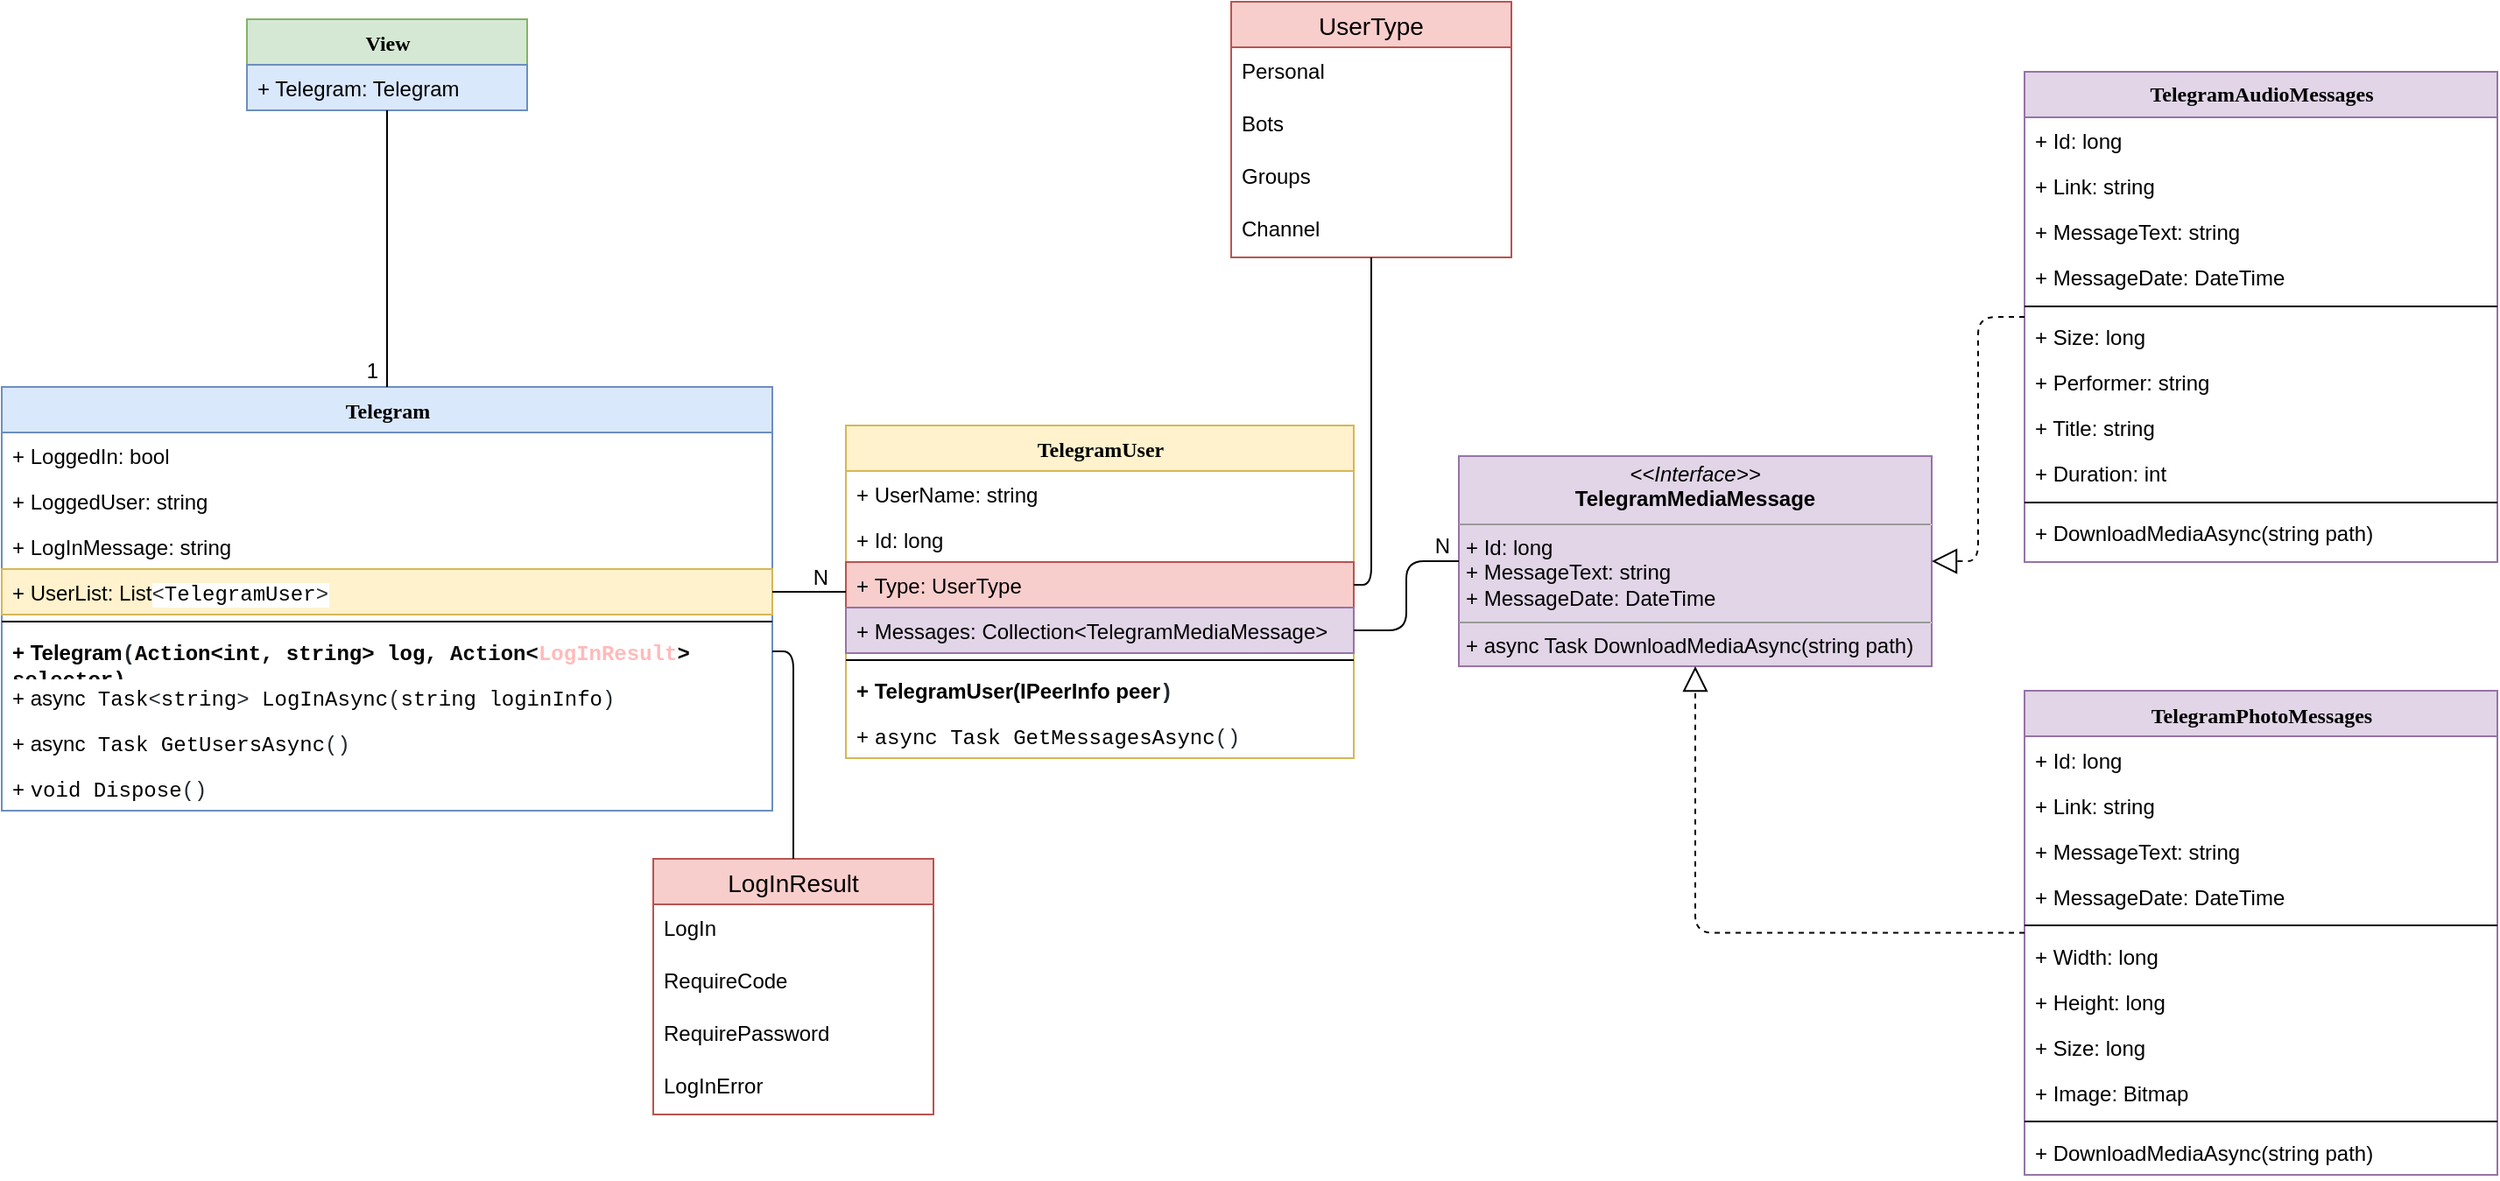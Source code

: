 <mxfile version="20.8.10" type="github" pages="2">
  <diagram name="Page-1" id="6133507b-19e7-1e82-6fc7-422aa6c4b21f">
    <mxGraphModel dx="1467" dy="839" grid="1" gridSize="10" guides="1" tooltips="1" connect="1" arrows="1" fold="1" page="1" pageScale="1" pageWidth="1600" pageHeight="1200" background="none" math="0" shadow="0">
      <root>
        <mxCell id="0" />
        <mxCell id="1" parent="0" />
        <mxCell id="_h0pwjccya2hQCKRrTTI-1" value="View" style="swimlane;html=1;fontStyle=1;align=center;verticalAlign=top;childLayout=stackLayout;horizontal=1;startSize=26;horizontalStack=0;resizeParent=1;resizeLast=0;collapsible=1;marginBottom=0;swimlaneFillColor=#ffffff;rounded=0;shadow=0;comic=0;labelBackgroundColor=none;strokeWidth=1;fillColor=#d5e8d4;fontFamily=Verdana;fontSize=12;strokeColor=#82b366;" vertex="1" parent="1">
          <mxGeometry x="188" y="40" width="160" height="52" as="geometry" />
        </mxCell>
        <mxCell id="_h0pwjccya2hQCKRrTTI-2" value="+ Telegram: Telegram" style="text;html=1;strokeColor=#6c8ebf;fillColor=#dae8fc;align=left;verticalAlign=top;spacingLeft=4;spacingRight=4;whiteSpace=wrap;overflow=hidden;rotatable=0;points=[[0,0.5],[1,0.5]];portConstraint=eastwest;" vertex="1" parent="_h0pwjccya2hQCKRrTTI-1">
          <mxGeometry y="26" width="160" height="26" as="geometry" />
        </mxCell>
        <mxCell id="_h0pwjccya2hQCKRrTTI-10" value="TelegramUser" style="swimlane;html=1;fontStyle=1;align=center;verticalAlign=top;childLayout=stackLayout;horizontal=1;startSize=26;horizontalStack=0;resizeParent=1;resizeLast=0;collapsible=1;marginBottom=0;swimlaneFillColor=#ffffff;rounded=0;shadow=0;comic=0;labelBackgroundColor=none;strokeWidth=1;fillColor=#fff2cc;fontFamily=Verdana;fontSize=12;strokeColor=#d6b656;" vertex="1" parent="1">
          <mxGeometry x="530" y="272" width="290" height="190" as="geometry" />
        </mxCell>
        <mxCell id="_h0pwjccya2hQCKRrTTI-11" value="+ UserName: string" style="text;html=1;strokeColor=none;fillColor=none;align=left;verticalAlign=top;spacingLeft=4;spacingRight=4;whiteSpace=wrap;overflow=hidden;rotatable=0;points=[[0,0.5],[1,0.5]];portConstraint=eastwest;" vertex="1" parent="_h0pwjccya2hQCKRrTTI-10">
          <mxGeometry y="26" width="290" height="26" as="geometry" />
        </mxCell>
        <mxCell id="_h0pwjccya2hQCKRrTTI-12" value="+&amp;nbsp;Id:&amp;nbsp;long&lt;span style=&quot;color: rgb(36, 41, 47); font-family: ui-monospace, SFMono-Regular, &amp;quot;SF Mono&amp;quot;, Menlo, Consolas, &amp;quot;Liberation Mono&amp;quot;, monospace; background-color: rgb(255, 255, 255);&quot;&gt;&amp;nbsp;&lt;/span&gt;" style="text;html=1;strokeColor=none;fillColor=none;align=left;verticalAlign=top;spacingLeft=4;spacingRight=4;whiteSpace=wrap;overflow=hidden;rotatable=0;points=[[0,0.5],[1,0.5]];portConstraint=eastwest;" vertex="1" parent="_h0pwjccya2hQCKRrTTI-10">
          <mxGeometry y="52" width="290" height="26" as="geometry" />
        </mxCell>
        <mxCell id="ER1iSiwVSTZKztkmHQWn-8" value="+&amp;nbsp;Type: UserType" style="text;html=1;strokeColor=#b85450;fillColor=#f8cecc;align=left;verticalAlign=top;spacingLeft=4;spacingRight=4;whiteSpace=wrap;overflow=hidden;rotatable=0;points=[[0,0.5],[1,0.5]];portConstraint=eastwest;" vertex="1" parent="_h0pwjccya2hQCKRrTTI-10">
          <mxGeometry y="78" width="290" height="26" as="geometry" />
        </mxCell>
        <mxCell id="_h0pwjccya2hQCKRrTTI-30" value="+&amp;nbsp;Messages: Collection&amp;lt;TelegramMediaMessage&amp;gt;" style="text;html=1;strokeColor=#9673a6;fillColor=#e1d5e7;align=left;verticalAlign=top;spacingLeft=4;spacingRight=4;whiteSpace=wrap;overflow=hidden;rotatable=0;points=[[0,0.5],[1,0.5]];portConstraint=eastwest;" vertex="1" parent="_h0pwjccya2hQCKRrTTI-10">
          <mxGeometry y="104" width="290" height="26" as="geometry" />
        </mxCell>
        <mxCell id="_h0pwjccya2hQCKRrTTI-13" value="" style="line;html=1;strokeWidth=1;fillColor=none;align=left;verticalAlign=middle;spacingTop=-1;spacingLeft=3;spacingRight=3;rotatable=0;labelPosition=right;points=[];portConstraint=eastwest;" vertex="1" parent="_h0pwjccya2hQCKRrTTI-10">
          <mxGeometry y="130" width="290" height="8" as="geometry" />
        </mxCell>
        <mxCell id="_h0pwjccya2hQCKRrTTI-25" value="+ TelegramUser(IPeerInfo peer&lt;span style=&quot;color: rgb(36, 41, 47); font-family: ui-monospace, SFMono-Regular, &amp;quot;SF Mono&amp;quot;, Menlo, Consolas, &amp;quot;Liberation Mono&amp;quot;, monospace; background-color: rgb(255, 255, 255);&quot;&gt;)&lt;/span&gt;" style="text;html=1;strokeColor=none;fillColor=none;align=left;verticalAlign=top;spacingLeft=4;spacingRight=4;whiteSpace=wrap;overflow=hidden;rotatable=0;points=[[0,0.5],[1,0.5]];portConstraint=eastwest;fontStyle=1" vertex="1" parent="_h0pwjccya2hQCKRrTTI-10">
          <mxGeometry y="138" width="290" height="26" as="geometry" />
        </mxCell>
        <mxCell id="ER1iSiwVSTZKztkmHQWn-19" value="+ &lt;span style=&quot;box-sizing: border-box; color: var(--color-prettylights-syntax-keyword); font-family: ui-monospace, SFMono-Regular, &amp;quot;SF Mono&amp;quot;, Menlo, Consolas, &amp;quot;Liberation Mono&amp;quot;, monospace; background-color: rgb(255, 255, 255);&quot; class=&quot;pl-k&quot;&gt;async&lt;/span&gt;&lt;span style=&quot;color: rgb(36, 41, 47); font-family: ui-monospace, SFMono-Regular, &amp;quot;SF Mono&amp;quot;, Menlo, Consolas, &amp;quot;Liberation Mono&amp;quot;, monospace; background-color: rgb(255, 255, 255);&quot;&gt; &lt;/span&gt;&lt;span style=&quot;box-sizing: border-box; color: var(--color-prettylights-syntax-entity); font-family: ui-monospace, SFMono-Regular, &amp;quot;SF Mono&amp;quot;, Menlo, Consolas, &amp;quot;Liberation Mono&amp;quot;, monospace; background-color: rgb(255, 255, 255);&quot; class=&quot;pl-en&quot;&gt;Task&lt;/span&gt;&lt;span style=&quot;color: rgb(36, 41, 47); font-family: ui-monospace, SFMono-Regular, &amp;quot;SF Mono&amp;quot;, Menlo, Consolas, &amp;quot;Liberation Mono&amp;quot;, monospace; background-color: rgb(255, 255, 255);&quot;&gt; &lt;/span&gt;&lt;span style=&quot;box-sizing: border-box; color: var(--color-prettylights-syntax-entity); font-family: ui-monospace, SFMono-Regular, &amp;quot;SF Mono&amp;quot;, Menlo, Consolas, &amp;quot;Liberation Mono&amp;quot;, monospace; background-color: rgb(255, 255, 255);&quot; class=&quot;pl-en&quot;&gt;&lt;span style=&quot;box-sizing: border-box;&quot; data-hydro-click-hmac=&quot;68656b4d4de2b9fe901b4796fbefb6a9648b5e30ba6c8b9c4a27c9c446993971&quot; data-hydro-click=&quot;{&amp;quot;event_type&amp;quot;:&amp;quot;code_navigation.click_on_symbol&amp;quot;,&amp;quot;payload&amp;quot;:{&amp;quot;action&amp;quot;:&amp;quot;click_on_symbol&amp;quot;,&amp;quot;repository_id&amp;quot;:582815882,&amp;quot;ref&amp;quot;:&amp;quot;master&amp;quot;,&amp;quot;language&amp;quot;:&amp;quot;C#&amp;quot;,&amp;quot;backend&amp;quot;:&amp;quot;ALEPH_FUZZY&amp;quot;,&amp;quot;code_nav_context&amp;quot;:&amp;quot;BLOB_VIEW&amp;quot;,&amp;quot;retry_backend&amp;quot;:&amp;quot;&amp;quot;,&amp;quot;cross_repo_results_included&amp;quot;:&amp;quot;CROSS_REPO_ENABLED&amp;quot;,&amp;quot;in_repo_result_count&amp;quot;:2,&amp;quot;cross_repo_result_count&amp;quot;:0,&amp;quot;originating_url&amp;quot;:&amp;quot;https://github.com/konoplinovich/GreedyBastard/find-definition?q=GetMessagesAsync&amp;amp;blob_path=GreedyBastardLib%2FTelegram.cs&amp;amp;ref=master&amp;amp;language=C%23&amp;amp;row=105&amp;amp;col=26&amp;amp;code_nav_context=BLOB_VIEW&amp;quot;,&amp;quot;user_id&amp;quot;:5209747}}&quot; class=&quot;pl-token&quot;&gt;GetMessagesAsync&lt;/span&gt;&lt;/span&gt;&lt;span style=&quot;color: rgb(36, 41, 47); font-family: ui-monospace, SFMono-Regular, &amp;quot;SF Mono&amp;quot;, Menlo, Consolas, &amp;quot;Liberation Mono&amp;quot;, monospace; background-color: rgb(255, 255, 255);&quot;&gt;(&lt;/span&gt;&lt;span style=&quot;color: rgb(36, 41, 47); font-family: ui-monospace, SFMono-Regular, &amp;quot;SF Mono&amp;quot;, Menlo, Consolas, &amp;quot;Liberation Mono&amp;quot;, monospace; background-color: rgb(255, 255, 255);&quot;&gt;)&lt;/span&gt;" style="text;html=1;strokeColor=none;fillColor=none;align=left;verticalAlign=top;spacingLeft=4;spacingRight=4;whiteSpace=wrap;overflow=hidden;rotatable=0;points=[[0,0.5],[1,0.5]];portConstraint=eastwest;" vertex="1" parent="_h0pwjccya2hQCKRrTTI-10">
          <mxGeometry y="164" width="290" height="26" as="geometry" />
        </mxCell>
        <mxCell id="_h0pwjccya2hQCKRrTTI-15" value="Telegram" style="swimlane;html=1;fontStyle=1;align=center;verticalAlign=top;childLayout=stackLayout;horizontal=1;startSize=26;horizontalStack=0;resizeParent=1;resizeLast=0;collapsible=1;marginBottom=0;swimlaneFillColor=#ffffff;rounded=0;shadow=0;comic=0;labelBackgroundColor=none;strokeWidth=1;fillColor=#dae8fc;fontFamily=Verdana;fontSize=12;strokeColor=#6c8ebf;" vertex="1" parent="1">
          <mxGeometry x="48" y="250" width="440" height="242" as="geometry" />
        </mxCell>
        <mxCell id="_h0pwjccya2hQCKRrTTI-16" value="+&amp;nbsp;LoggedIn: bool" style="text;html=1;strokeColor=none;fillColor=none;align=left;verticalAlign=top;spacingLeft=4;spacingRight=4;whiteSpace=wrap;overflow=hidden;rotatable=0;points=[[0,0.5],[1,0.5]];portConstraint=eastwest;" vertex="1" parent="_h0pwjccya2hQCKRrTTI-15">
          <mxGeometry y="26" width="440" height="26" as="geometry" />
        </mxCell>
        <mxCell id="_h0pwjccya2hQCKRrTTI-17" value="+ LoggedUser: string" style="text;html=1;strokeColor=none;fillColor=none;align=left;verticalAlign=top;spacingLeft=4;spacingRight=4;whiteSpace=wrap;overflow=hidden;rotatable=0;points=[[0,0.5],[1,0.5]];portConstraint=eastwest;" vertex="1" parent="_h0pwjccya2hQCKRrTTI-15">
          <mxGeometry y="52" width="440" height="26" as="geometry" />
        </mxCell>
        <mxCell id="ER1iSiwVSTZKztkmHQWn-1" value="+ LogInMessage: string" style="text;html=1;strokeColor=none;fillColor=none;align=left;verticalAlign=top;spacingLeft=4;spacingRight=4;whiteSpace=wrap;overflow=hidden;rotatable=0;points=[[0,0.5],[1,0.5]];portConstraint=eastwest;" vertex="1" parent="_h0pwjccya2hQCKRrTTI-15">
          <mxGeometry y="78" width="440" height="26" as="geometry" />
        </mxCell>
        <mxCell id="_h0pwjccya2hQCKRrTTI-20" value="+&amp;nbsp;UserList:&amp;nbsp;List&lt;span style=&quot;color: rgb(36, 41, 47); font-family: ui-monospace, SFMono-Regular, &amp;quot;SF Mono&amp;quot;, Menlo, Consolas, &amp;quot;Liberation Mono&amp;quot;, monospace; background-color: rgb(255, 255, 255);&quot;&gt;&amp;lt;&lt;/span&gt;&lt;span style=&quot;box-sizing: border-box; color: var(--color-prettylights-syntax-entity); font-family: ui-monospace, SFMono-Regular, &amp;quot;SF Mono&amp;quot;, Menlo, Consolas, &amp;quot;Liberation Mono&amp;quot;, monospace; background-color: rgb(255, 255, 255);&quot; class=&quot;pl-en&quot;&gt;TelegramUser&lt;/span&gt;&lt;span style=&quot;color: rgb(36, 41, 47); font-family: ui-monospace, SFMono-Regular, &amp;quot;SF Mono&amp;quot;, Menlo, Consolas, &amp;quot;Liberation Mono&amp;quot;, monospace; background-color: rgb(255, 255, 255);&quot;&gt;&amp;gt;&lt;/span&gt;" style="text;html=1;strokeColor=#d6b656;fillColor=#fff2cc;align=left;verticalAlign=top;spacingLeft=4;spacingRight=4;whiteSpace=wrap;overflow=hidden;rotatable=0;points=[[0,0.5],[1,0.5]];portConstraint=eastwest;" vertex="1" parent="_h0pwjccya2hQCKRrTTI-15">
          <mxGeometry y="104" width="440" height="26" as="geometry" />
        </mxCell>
        <mxCell id="_h0pwjccya2hQCKRrTTI-18" value="" style="line;html=1;strokeWidth=1;fillColor=none;align=left;verticalAlign=middle;spacingTop=-1;spacingLeft=3;spacingRight=3;rotatable=0;labelPosition=right;points=[];portConstraint=eastwest;" vertex="1" parent="_h0pwjccya2hQCKRrTTI-15">
          <mxGeometry y="130" width="440" height="8" as="geometry" />
        </mxCell>
        <mxCell id="_h0pwjccya2hQCKRrTTI-19" value="+&amp;nbsp;Telegram&lt;span style=&quot;color: rgb(36, 41, 47); font-family: ui-monospace, SFMono-Regular, &amp;quot;SF Mono&amp;quot;, Menlo, Consolas, &amp;quot;Liberation Mono&amp;quot;, monospace; background-color: rgb(255, 255, 255);&quot;&gt;(&lt;/span&gt;&lt;font face=&quot;ui-monospace, SFMono-Regular, SF Mono, Menlo, Consolas, Liberation Mono, monospace&quot;&gt;Action&amp;lt;int, string&amp;gt; log, &lt;font color=&quot;#0a0a0a&quot;&gt;Action&amp;lt;&lt;/font&gt;&lt;font color=&quot;#ffbaba&quot;&gt;LogInResult&lt;/font&gt;&lt;font color=&quot;#0a0a0a&quot;&gt;&amp;gt; selector&lt;/font&gt;&lt;/font&gt;&lt;font color=&quot;#0a0a0a&quot; face=&quot;ui-monospace, SFMono-Regular, SF Mono, Menlo, Consolas, Liberation Mono, monospace&quot;&gt;)&lt;/font&gt;" style="text;html=1;strokeColor=none;fillColor=none;align=left;verticalAlign=top;spacingLeft=4;spacingRight=4;whiteSpace=wrap;overflow=hidden;rotatable=0;points=[[0,0.5],[1,0.5]];portConstraint=eastwest;fontStyle=1" vertex="1" parent="_h0pwjccya2hQCKRrTTI-15">
          <mxGeometry y="138" width="440" height="26" as="geometry" />
        </mxCell>
        <mxCell id="_h0pwjccya2hQCKRrTTI-23" value="+&amp;nbsp;async&lt;span style=&quot;color: rgb(36, 41, 47); font-family: ui-monospace, SFMono-Regular, &amp;quot;SF Mono&amp;quot;, Menlo, Consolas, &amp;quot;Liberation Mono&amp;quot;, monospace; background-color: rgb(255, 255, 255);&quot;&gt; &lt;/span&gt;&lt;span style=&quot;box-sizing: border-box; color: var(--color-prettylights-syntax-entity); font-family: ui-monospace, SFMono-Regular, &amp;quot;SF Mono&amp;quot;, Menlo, Consolas, &amp;quot;Liberation Mono&amp;quot;, monospace; background-color: rgb(255, 255, 255);&quot; class=&quot;pl-en&quot;&gt;Task&lt;/span&gt;&lt;span style=&quot;color: rgb(36, 41, 47); font-family: ui-monospace, SFMono-Regular, &amp;quot;SF Mono&amp;quot;, Menlo, Consolas, &amp;quot;Liberation Mono&amp;quot;, monospace; background-color: rgb(255, 255, 255);&quot;&gt;&amp;lt;&lt;/span&gt;&lt;span style=&quot;box-sizing: border-box; color: var(--color-prettylights-syntax-keyword); font-family: ui-monospace, SFMono-Regular, &amp;quot;SF Mono&amp;quot;, Menlo, Consolas, &amp;quot;Liberation Mono&amp;quot;, monospace; background-color: rgb(255, 255, 255);&quot; class=&quot;pl-k&quot;&gt;string&lt;/span&gt;&lt;span style=&quot;color: rgb(36, 41, 47); font-family: ui-monospace, SFMono-Regular, &amp;quot;SF Mono&amp;quot;, Menlo, Consolas, &amp;quot;Liberation Mono&amp;quot;, monospace; background-color: rgb(255, 255, 255);&quot;&gt;&amp;gt; &lt;/span&gt;&lt;span style=&quot;box-sizing: border-box; color: var(--color-prettylights-syntax-entity); font-family: ui-monospace, SFMono-Regular, &amp;quot;SF Mono&amp;quot;, Menlo, Consolas, &amp;quot;Liberation Mono&amp;quot;, monospace; background-color: rgb(255, 255, 255);&quot; class=&quot;pl-en&quot;&gt;&lt;span style=&quot;box-sizing: border-box;&quot; data-hydro-click-hmac=&quot;232c4983b488f2513b13d6c6fd222d4cf197e6bf28157f2f6d0b6027550d7ca8&quot; data-hydro-click=&quot;{&amp;quot;event_type&amp;quot;:&amp;quot;code_navigation.click_on_symbol&amp;quot;,&amp;quot;payload&amp;quot;:{&amp;quot;action&amp;quot;:&amp;quot;click_on_symbol&amp;quot;,&amp;quot;repository_id&amp;quot;:582815882,&amp;quot;ref&amp;quot;:&amp;quot;master&amp;quot;,&amp;quot;language&amp;quot;:&amp;quot;C#&amp;quot;,&amp;quot;backend&amp;quot;:&amp;quot;ALEPH_FUZZY&amp;quot;,&amp;quot;code_nav_context&amp;quot;:&amp;quot;BLOB_VIEW&amp;quot;,&amp;quot;retry_backend&amp;quot;:&amp;quot;&amp;quot;,&amp;quot;cross_repo_results_included&amp;quot;:&amp;quot;CROSS_REPO_ENABLED&amp;quot;,&amp;quot;in_repo_result_count&amp;quot;:2,&amp;quot;cross_repo_result_count&amp;quot;:0,&amp;quot;originating_url&amp;quot;:&amp;quot;https://github.com/konoplinovich/GreedyBastard/find-definition?q=LogInAsync&amp;amp;blob_path=GreedyBastardLib%2FTelegram.cs&amp;amp;ref=master&amp;amp;language=C%23&amp;amp;row=30&amp;amp;col=34&amp;amp;code_nav_context=BLOB_VIEW&amp;quot;,&amp;quot;user_id&amp;quot;:5209747}}&quot; class=&quot;pl-token&quot;&gt;LogInAsync&lt;/span&gt;&lt;/span&gt;&lt;span style=&quot;color: rgb(36, 41, 47); font-family: ui-monospace, SFMono-Regular, &amp;quot;SF Mono&amp;quot;, Menlo, Consolas, &amp;quot;Liberation Mono&amp;quot;, monospace; background-color: rgb(255, 255, 255);&quot;&gt;(&lt;/span&gt;&lt;span style=&quot;box-sizing: border-box; color: var(--color-prettylights-syntax-keyword); font-family: ui-monospace, SFMono-Regular, &amp;quot;SF Mono&amp;quot;, Menlo, Consolas, &amp;quot;Liberation Mono&amp;quot;, monospace; background-color: rgb(255, 255, 255);&quot; class=&quot;pl-k&quot;&gt;string&lt;/span&gt;&lt;span style=&quot;color: rgb(36, 41, 47); font-family: ui-monospace, SFMono-Regular, &amp;quot;SF Mono&amp;quot;, Menlo, Consolas, &amp;quot;Liberation Mono&amp;quot;, monospace; background-color: rgb(255, 255, 255);&quot;&gt; &lt;/span&gt;&lt;span style=&quot;box-sizing: border-box; color: var(--color-prettylights-syntax-entity); font-family: ui-monospace, SFMono-Regular, &amp;quot;SF Mono&amp;quot;, Menlo, Consolas, &amp;quot;Liberation Mono&amp;quot;, monospace; background-color: rgb(255, 255, 255);&quot; class=&quot;pl-en&quot;&gt;loginInfo&lt;/span&gt;&lt;span style=&quot;color: rgb(36, 41, 47); font-family: ui-monospace, SFMono-Regular, &amp;quot;SF Mono&amp;quot;, Menlo, Consolas, &amp;quot;Liberation Mono&amp;quot;, monospace; background-color: rgb(255, 255, 255);&quot;&gt;)&lt;/span&gt;" style="text;html=1;strokeColor=none;fillColor=none;align=left;verticalAlign=top;spacingLeft=4;spacingRight=4;whiteSpace=wrap;overflow=hidden;rotatable=0;points=[[0,0.5],[1,0.5]];portConstraint=eastwest;" vertex="1" parent="_h0pwjccya2hQCKRrTTI-15">
          <mxGeometry y="164" width="440" height="26" as="geometry" />
        </mxCell>
        <mxCell id="_h0pwjccya2hQCKRrTTI-24" value="+&amp;nbsp;async&lt;span style=&quot;color: rgb(36, 41, 47); font-family: ui-monospace, SFMono-Regular, &amp;quot;SF Mono&amp;quot;, Menlo, Consolas, &amp;quot;Liberation Mono&amp;quot;, monospace; background-color: rgb(255, 255, 255);&quot;&gt; &lt;/span&gt;&lt;span style=&quot;box-sizing: border-box; color: var(--color-prettylights-syntax-entity); font-family: ui-monospace, SFMono-Regular, &amp;quot;SF Mono&amp;quot;, Menlo, Consolas, &amp;quot;Liberation Mono&amp;quot;, monospace; background-color: rgb(255, 255, 255);&quot; class=&quot;pl-en&quot;&gt;Task&lt;/span&gt;&lt;span style=&quot;color: rgb(36, 41, 47); font-family: ui-monospace, SFMono-Regular, &amp;quot;SF Mono&amp;quot;, Menlo, Consolas, &amp;quot;Liberation Mono&amp;quot;, monospace; background-color: rgb(255, 255, 255);&quot;&gt; &lt;/span&gt;&lt;span style=&quot;box-sizing: border-box; color: var(--color-prettylights-syntax-entity); font-family: ui-monospace, SFMono-Regular, &amp;quot;SF Mono&amp;quot;, Menlo, Consolas, &amp;quot;Liberation Mono&amp;quot;, monospace; background-color: rgb(255, 255, 255);&quot; class=&quot;pl-en&quot;&gt;&lt;span style=&quot;box-sizing: border-box;&quot; data-hydro-click-hmac=&quot;08319f4203139b3b3e0f138a10b83fe1ea09a47292e74944cd8c1889299a6647&quot; data-hydro-click=&quot;{&amp;quot;event_type&amp;quot;:&amp;quot;code_navigation.click_on_symbol&amp;quot;,&amp;quot;payload&amp;quot;:{&amp;quot;action&amp;quot;:&amp;quot;click_on_symbol&amp;quot;,&amp;quot;repository_id&amp;quot;:582815882,&amp;quot;ref&amp;quot;:&amp;quot;master&amp;quot;,&amp;quot;language&amp;quot;:&amp;quot;C#&amp;quot;,&amp;quot;backend&amp;quot;:&amp;quot;ALEPH_FUZZY&amp;quot;,&amp;quot;code_nav_context&amp;quot;:&amp;quot;BLOB_VIEW&amp;quot;,&amp;quot;retry_backend&amp;quot;:&amp;quot;&amp;quot;,&amp;quot;cross_repo_results_included&amp;quot;:&amp;quot;CROSS_REPO_ENABLED&amp;quot;,&amp;quot;in_repo_result_count&amp;quot;:1,&amp;quot;cross_repo_result_count&amp;quot;:0,&amp;quot;originating_url&amp;quot;:&amp;quot;https://github.com/konoplinovich/GreedyBastard/find-definition?q=GetUsers&amp;amp;blob_path=GreedyBastardLib%2FTelegram.cs&amp;amp;ref=master&amp;amp;language=C%23&amp;amp;row=45&amp;amp;col=26&amp;amp;code_nav_context=BLOB_VIEW&amp;quot;,&amp;quot;user_id&amp;quot;:5209747}}&quot; class=&quot;pl-token&quot;&gt;GetUsersAsync&lt;/span&gt;&lt;/span&gt;&lt;span style=&quot;color: rgb(36, 41, 47); font-family: ui-monospace, SFMono-Regular, &amp;quot;SF Mono&amp;quot;, Menlo, Consolas, &amp;quot;Liberation Mono&amp;quot;, monospace; background-color: rgb(255, 255, 255);&quot;&gt;()&lt;/span&gt;" style="text;html=1;strokeColor=none;fillColor=none;align=left;verticalAlign=top;spacingLeft=4;spacingRight=4;whiteSpace=wrap;overflow=hidden;rotatable=0;points=[[0,0.5],[1,0.5]];portConstraint=eastwest;" vertex="1" parent="_h0pwjccya2hQCKRrTTI-15">
          <mxGeometry y="190" width="440" height="26" as="geometry" />
        </mxCell>
        <mxCell id="_h0pwjccya2hQCKRrTTI-26" value="+ &lt;span style=&quot;box-sizing: border-box; color: var(--color-prettylights-syntax-keyword); font-family: ui-monospace, SFMono-Regular, &amp;quot;SF Mono&amp;quot;, Menlo, Consolas, &amp;quot;Liberation Mono&amp;quot;, monospace; background-color: rgb(255, 255, 255);&quot; class=&quot;pl-k&quot;&gt;void&lt;/span&gt;&lt;span style=&quot;color: rgb(36, 41, 47); font-family: ui-monospace, SFMono-Regular, &amp;quot;SF Mono&amp;quot;, Menlo, Consolas, &amp;quot;Liberation Mono&amp;quot;, monospace; background-color: rgb(255, 255, 255);&quot;&gt; &lt;/span&gt;&lt;span style=&quot;box-sizing: border-box; color: var(--color-prettylights-syntax-entity); font-family: ui-monospace, SFMono-Regular, &amp;quot;SF Mono&amp;quot;, Menlo, Consolas, &amp;quot;Liberation Mono&amp;quot;, monospace; background-color: rgb(255, 255, 255);&quot; class=&quot;pl-en&quot;&gt;&lt;span style=&quot;box-sizing: border-box;&quot; data-hydro-click-hmac=&quot;e45ab4c102d1df34faec890308d77c5a4cbfbf446c0e5e221591ab4ce774509a&quot; data-hydro-click=&quot;{&amp;quot;event_type&amp;quot;:&amp;quot;code_navigation.click_on_symbol&amp;quot;,&amp;quot;payload&amp;quot;:{&amp;quot;action&amp;quot;:&amp;quot;click_on_symbol&amp;quot;,&amp;quot;repository_id&amp;quot;:582815882,&amp;quot;ref&amp;quot;:&amp;quot;master&amp;quot;,&amp;quot;language&amp;quot;:&amp;quot;C#&amp;quot;,&amp;quot;backend&amp;quot;:&amp;quot;ALEPH_FUZZY&amp;quot;,&amp;quot;code_nav_context&amp;quot;:&amp;quot;BLOB_VIEW&amp;quot;,&amp;quot;retry_backend&amp;quot;:&amp;quot;&amp;quot;,&amp;quot;cross_repo_results_included&amp;quot;:&amp;quot;CROSS_REPO_ENABLED&amp;quot;,&amp;quot;in_repo_result_count&amp;quot;:2,&amp;quot;cross_repo_result_count&amp;quot;:0,&amp;quot;originating_url&amp;quot;:&amp;quot;https://github.com/konoplinovich/GreedyBastard/find-definition?q=Dispose&amp;amp;blob_path=GreedyBastardLib%2FTelegram.cs&amp;amp;ref=master&amp;amp;language=C%23&amp;amp;row=131&amp;amp;col=20&amp;amp;code_nav_context=BLOB_VIEW&amp;quot;,&amp;quot;user_id&amp;quot;:5209747}}&quot; class=&quot;pl-token&quot;&gt;Dispose&lt;/span&gt;&lt;/span&gt;&lt;span style=&quot;color: rgb(36, 41, 47); font-family: ui-monospace, SFMono-Regular, &amp;quot;SF Mono&amp;quot;, Menlo, Consolas, &amp;quot;Liberation Mono&amp;quot;, monospace; background-color: rgb(255, 255, 255);&quot;&gt;()&lt;/span&gt;" style="text;html=1;strokeColor=none;fillColor=none;align=left;verticalAlign=top;spacingLeft=4;spacingRight=4;whiteSpace=wrap;overflow=hidden;rotatable=0;points=[[0,0.5],[1,0.5]];portConstraint=eastwest;" vertex="1" parent="_h0pwjccya2hQCKRrTTI-15">
          <mxGeometry y="216" width="440" height="26" as="geometry" />
        </mxCell>
        <mxCell id="_h0pwjccya2hQCKRrTTI-21" value="" style="endArrow=none;html=1;rounded=1;edgeStyle=orthogonalEdgeStyle;" edge="1" parent="1" source="_h0pwjccya2hQCKRrTTI-1" target="_h0pwjccya2hQCKRrTTI-15">
          <mxGeometry relative="1" as="geometry">
            <mxPoint x="248" y="800" as="sourcePoint" />
            <mxPoint x="408" y="800" as="targetPoint" />
          </mxGeometry>
        </mxCell>
        <mxCell id="_h0pwjccya2hQCKRrTTI-22" value="1" style="resizable=0;html=1;align=right;verticalAlign=bottom;" connectable="0" vertex="1" parent="_h0pwjccya2hQCKRrTTI-21">
          <mxGeometry x="1" relative="1" as="geometry">
            <mxPoint x="-5" y="-1" as="offset" />
          </mxGeometry>
        </mxCell>
        <mxCell id="_h0pwjccya2hQCKRrTTI-27" value="" style="endArrow=none;html=1;rounded=1;exitX=1;exitY=0.5;exitDx=0;exitDy=0;edgeStyle=orthogonalEdgeStyle;" edge="1" parent="1" source="_h0pwjccya2hQCKRrTTI-20" target="_h0pwjccya2hQCKRrTTI-10">
          <mxGeometry relative="1" as="geometry">
            <mxPoint x="710" y="920" as="sourcePoint" />
            <mxPoint x="620" y="940" as="targetPoint" />
          </mxGeometry>
        </mxCell>
        <mxCell id="_h0pwjccya2hQCKRrTTI-28" value="N" style="resizable=0;html=1;align=right;verticalAlign=bottom;fillColor=default;" connectable="0" vertex="1" parent="_h0pwjccya2hQCKRrTTI-27">
          <mxGeometry x="1" relative="1" as="geometry">
            <mxPoint x="-10" as="offset" />
          </mxGeometry>
        </mxCell>
        <mxCell id="_h0pwjccya2hQCKRrTTI-33" value="TelegramPhotoMessages" style="swimlane;html=1;fontStyle=1;align=center;verticalAlign=top;childLayout=stackLayout;horizontal=1;startSize=26;horizontalStack=0;resizeParent=1;resizeLast=0;collapsible=1;marginBottom=0;swimlaneFillColor=#ffffff;rounded=0;shadow=0;comic=0;labelBackgroundColor=none;strokeWidth=1;fillColor=#e1d5e7;fontFamily=Verdana;fontSize=12;strokeColor=#9673a6;" vertex="1" parent="1">
          <mxGeometry x="1203" y="423.5" width="270" height="276.5" as="geometry" />
        </mxCell>
        <mxCell id="_h0pwjccya2hQCKRrTTI-35" value="+&amp;nbsp;Id:&amp;nbsp;long&lt;span style=&quot;color: rgb(36, 41, 47); font-family: ui-monospace, SFMono-Regular, &amp;quot;SF Mono&amp;quot;, Menlo, Consolas, &amp;quot;Liberation Mono&amp;quot;, monospace; background-color: rgb(255, 255, 255);&quot;&gt;&amp;nbsp;&lt;/span&gt;" style="text;html=1;strokeColor=none;fillColor=none;align=left;verticalAlign=top;spacingLeft=4;spacingRight=4;whiteSpace=wrap;overflow=hidden;rotatable=0;points=[[0,0.5],[1,0.5]];portConstraint=eastwest;" vertex="1" parent="_h0pwjccya2hQCKRrTTI-33">
          <mxGeometry y="26" width="270" height="26" as="geometry" />
        </mxCell>
        <mxCell id="_h0pwjccya2hQCKRrTTI-38" value="+&amp;nbsp;Link: string" style="text;html=1;strokeColor=none;fillColor=none;align=left;verticalAlign=top;spacingLeft=4;spacingRight=4;whiteSpace=wrap;overflow=hidden;rotatable=0;points=[[0,0.5],[1,0.5]];portConstraint=eastwest;" vertex="1" parent="_h0pwjccya2hQCKRrTTI-33">
          <mxGeometry y="52" width="270" height="26" as="geometry" />
        </mxCell>
        <mxCell id="_h0pwjccya2hQCKRrTTI-47" value="+&amp;nbsp;MessageText: string" style="text;html=1;strokeColor=none;fillColor=none;align=left;verticalAlign=top;spacingLeft=4;spacingRight=4;whiteSpace=wrap;overflow=hidden;rotatable=0;points=[[0,0.5],[1,0.5]];portConstraint=eastwest;" vertex="1" parent="_h0pwjccya2hQCKRrTTI-33">
          <mxGeometry y="78" width="270" height="26" as="geometry" />
        </mxCell>
        <mxCell id="_h0pwjccya2hQCKRrTTI-52" value="+ MessageDate: DateTime" style="text;html=1;strokeColor=none;fillColor=none;align=left;verticalAlign=top;spacingLeft=4;spacingRight=4;whiteSpace=wrap;overflow=hidden;rotatable=0;points=[[0,0.5],[1,0.5]];portConstraint=eastwest;" vertex="1" parent="_h0pwjccya2hQCKRrTTI-33">
          <mxGeometry y="104" width="270" height="26" as="geometry" />
        </mxCell>
        <mxCell id="_h0pwjccya2hQCKRrTTI-37" value="" style="line;html=1;strokeWidth=1;fillColor=none;align=left;verticalAlign=middle;spacingTop=-1;spacingLeft=3;spacingRight=3;rotatable=0;labelPosition=right;points=[];portConstraint=eastwest;" vertex="1" parent="_h0pwjccya2hQCKRrTTI-33">
          <mxGeometry y="130" width="270" height="8" as="geometry" />
        </mxCell>
        <mxCell id="_h0pwjccya2hQCKRrTTI-48" value="+&amp;nbsp;Width: long" style="text;html=1;strokeColor=none;fillColor=none;align=left;verticalAlign=top;spacingLeft=4;spacingRight=4;whiteSpace=wrap;overflow=hidden;rotatable=0;points=[[0,0.5],[1,0.5]];portConstraint=eastwest;" vertex="1" parent="_h0pwjccya2hQCKRrTTI-33">
          <mxGeometry y="138" width="270" height="26" as="geometry" />
        </mxCell>
        <mxCell id="_h0pwjccya2hQCKRrTTI-49" value="+&amp;nbsp;Height: long" style="text;html=1;strokeColor=none;fillColor=none;align=left;verticalAlign=top;spacingLeft=4;spacingRight=4;whiteSpace=wrap;overflow=hidden;rotatable=0;points=[[0,0.5],[1,0.5]];portConstraint=eastwest;" vertex="1" parent="_h0pwjccya2hQCKRrTTI-33">
          <mxGeometry y="164" width="270" height="26" as="geometry" />
        </mxCell>
        <mxCell id="_h0pwjccya2hQCKRrTTI-50" value="+&amp;nbsp;Size: long" style="text;html=1;strokeColor=none;fillColor=none;align=left;verticalAlign=top;spacingLeft=4;spacingRight=4;whiteSpace=wrap;overflow=hidden;rotatable=0;points=[[0,0.5],[1,0.5]];portConstraint=eastwest;" vertex="1" parent="_h0pwjccya2hQCKRrTTI-33">
          <mxGeometry y="190" width="270" height="26" as="geometry" />
        </mxCell>
        <mxCell id="_h0pwjccya2hQCKRrTTI-54" value="+&amp;nbsp;Image: Bitmap" style="text;html=1;strokeColor=none;fillColor=none;align=left;verticalAlign=top;spacingLeft=4;spacingRight=4;whiteSpace=wrap;overflow=hidden;rotatable=0;points=[[0,0.5],[1,0.5]];portConstraint=eastwest;" vertex="1" parent="_h0pwjccya2hQCKRrTTI-33">
          <mxGeometry y="216" width="270" height="26" as="geometry" />
        </mxCell>
        <mxCell id="ER1iSiwVSTZKztkmHQWn-17" value="" style="line;html=1;strokeWidth=1;fillColor=none;align=left;verticalAlign=middle;spacingTop=-1;spacingLeft=3;spacingRight=3;rotatable=0;labelPosition=right;points=[];portConstraint=eastwest;" vertex="1" parent="_h0pwjccya2hQCKRrTTI-33">
          <mxGeometry y="242" width="270" height="8" as="geometry" />
        </mxCell>
        <mxCell id="ER1iSiwVSTZKztkmHQWn-18" value="+&amp;nbsp;DownloadMediaAsync(string path)" style="text;html=1;strokeColor=none;fillColor=none;align=left;verticalAlign=top;spacingLeft=4;spacingRight=4;whiteSpace=wrap;overflow=hidden;rotatable=0;points=[[0,0.5],[1,0.5]];portConstraint=eastwest;" vertex="1" parent="_h0pwjccya2hQCKRrTTI-33">
          <mxGeometry y="250" width="270" height="26" as="geometry" />
        </mxCell>
        <mxCell id="_h0pwjccya2hQCKRrTTI-41" value="&lt;p style=&quot;margin:0px;margin-top:4px;text-align:center;&quot;&gt;&lt;i&gt;&amp;lt;&amp;lt;Interface&amp;gt;&amp;gt;&lt;/i&gt;&lt;br&gt;&lt;b&gt;TelegramMediaMessage&lt;/b&gt;&lt;/p&gt;&lt;hr size=&quot;1&quot;&gt;&lt;p style=&quot;margin:0px;margin-left:4px;&quot;&gt;+ Id: long&lt;/p&gt;&lt;p style=&quot;margin:0px;margin-left:4px;&quot;&gt;&lt;span style=&quot;background-color: initial;&quot;&gt;+&amp;nbsp;MessageText: string&lt;/span&gt;&lt;br&gt;&lt;/p&gt;&lt;p style=&quot;margin:0px;margin-left:4px;&quot;&gt;+ MessageDate: DateTime&lt;/p&gt;&lt;hr style=&quot;border-color: var(--border-color);&quot; size=&quot;1&quot;&gt;&lt;p style=&quot;border-color: var(--border-color); margin: 0px 0px 0px 4px;&quot;&gt;+ async Task DownloadMediaAsync(string path)&lt;br&gt;&lt;/p&gt;" style="verticalAlign=top;align=left;overflow=fill;fontSize=12;fontFamily=Helvetica;html=1;rounded=0;shadow=0;comic=0;labelBackgroundColor=none;strokeWidth=1;fillColor=#e1d5e7;strokeColor=#9673a6;fontColor=default;" vertex="1" parent="1">
          <mxGeometry x="880" y="289.47" width="270" height="120.06" as="geometry" />
        </mxCell>
        <mxCell id="_h0pwjccya2hQCKRrTTI-42" value="" style="endArrow=block;dashed=1;endFill=0;endSize=12;html=1;rounded=1;edgeStyle=orthogonalEdgeStyle;" edge="1" parent="1" source="_h0pwjccya2hQCKRrTTI-33" target="_h0pwjccya2hQCKRrTTI-41">
          <mxGeometry width="160" relative="1" as="geometry">
            <mxPoint x="970" y="1070" as="sourcePoint" />
            <mxPoint x="1380" y="980" as="targetPoint" />
          </mxGeometry>
        </mxCell>
        <mxCell id="_h0pwjccya2hQCKRrTTI-43" value="" style="endArrow=none;html=1;rounded=1;entryX=0;entryY=0.5;entryDx=0;entryDy=0;exitX=1;exitY=0.5;exitDx=0;exitDy=0;edgeStyle=orthogonalEdgeStyle;" edge="1" parent="1" source="_h0pwjccya2hQCKRrTTI-30" target="_h0pwjccya2hQCKRrTTI-41">
          <mxGeometry relative="1" as="geometry">
            <mxPoint x="1060" y="950" as="sourcePoint" />
            <mxPoint x="950" y="910" as="targetPoint" />
          </mxGeometry>
        </mxCell>
        <mxCell id="_h0pwjccya2hQCKRrTTI-44" value="N" style="resizable=0;html=1;align=right;verticalAlign=bottom;fillColor=default;" connectable="0" vertex="1" parent="_h0pwjccya2hQCKRrTTI-43">
          <mxGeometry x="1" relative="1" as="geometry">
            <mxPoint x="-5" as="offset" />
          </mxGeometry>
        </mxCell>
        <mxCell id="_h0pwjccya2hQCKRrTTI-55" value="TelegramAudioMessages" style="swimlane;html=1;fontStyle=1;align=center;verticalAlign=middle;childLayout=stackLayout;horizontal=1;startSize=26;horizontalStack=0;resizeParent=1;resizeLast=0;collapsible=1;marginBottom=0;swimlaneFillColor=#ffffff;rounded=0;shadow=0;comic=0;labelBackgroundColor=none;strokeWidth=1;fillColor=#e1d5e7;fontFamily=Verdana;fontSize=12;strokeColor=#9673a6;" vertex="1" parent="1">
          <mxGeometry x="1203" y="70" width="270" height="280" as="geometry" />
        </mxCell>
        <mxCell id="_h0pwjccya2hQCKRrTTI-56" value="+&amp;nbsp;Id:&amp;nbsp;long&lt;span style=&quot;color: rgb(36, 41, 47); font-family: ui-monospace, SFMono-Regular, &amp;quot;SF Mono&amp;quot;, Menlo, Consolas, &amp;quot;Liberation Mono&amp;quot;, monospace; background-color: rgb(255, 255, 255);&quot;&gt;&amp;nbsp;&lt;/span&gt;" style="text;html=1;strokeColor=none;fillColor=none;align=left;verticalAlign=top;spacingLeft=4;spacingRight=4;whiteSpace=wrap;overflow=hidden;rotatable=0;points=[[0,0.5],[1,0.5]];portConstraint=eastwest;" vertex="1" parent="_h0pwjccya2hQCKRrTTI-55">
          <mxGeometry y="26" width="270" height="26" as="geometry" />
        </mxCell>
        <mxCell id="_h0pwjccya2hQCKRrTTI-57" value="+&amp;nbsp;Link: string" style="text;html=1;strokeColor=none;fillColor=none;align=left;verticalAlign=top;spacingLeft=4;spacingRight=4;whiteSpace=wrap;overflow=hidden;rotatable=0;points=[[0,0.5],[1,0.5]];portConstraint=eastwest;" vertex="1" parent="_h0pwjccya2hQCKRrTTI-55">
          <mxGeometry y="52" width="270" height="26" as="geometry" />
        </mxCell>
        <mxCell id="_h0pwjccya2hQCKRrTTI-58" value="+&amp;nbsp;MessageText: string" style="text;html=1;strokeColor=none;fillColor=none;align=left;verticalAlign=top;spacingLeft=4;spacingRight=4;whiteSpace=wrap;overflow=hidden;rotatable=0;points=[[0,0.5],[1,0.5]];portConstraint=eastwest;" vertex="1" parent="_h0pwjccya2hQCKRrTTI-55">
          <mxGeometry y="78" width="270" height="26" as="geometry" />
        </mxCell>
        <mxCell id="_h0pwjccya2hQCKRrTTI-59" value="+ MessageDate: DateTime" style="text;html=1;strokeColor=none;fillColor=none;align=left;verticalAlign=top;spacingLeft=4;spacingRight=4;whiteSpace=wrap;overflow=hidden;rotatable=0;points=[[0,0.5],[1,0.5]];portConstraint=eastwest;" vertex="1" parent="_h0pwjccya2hQCKRrTTI-55">
          <mxGeometry y="104" width="270" height="26" as="geometry" />
        </mxCell>
        <mxCell id="_h0pwjccya2hQCKRrTTI-60" value="" style="line;html=1;strokeWidth=1;fillColor=none;align=left;verticalAlign=middle;spacingTop=-1;spacingLeft=3;spacingRight=3;rotatable=0;labelPosition=right;points=[];portConstraint=eastwest;" vertex="1" parent="_h0pwjccya2hQCKRrTTI-55">
          <mxGeometry y="130" width="270" height="8" as="geometry" />
        </mxCell>
        <mxCell id="_h0pwjccya2hQCKRrTTI-63" value="+&amp;nbsp;Size: long" style="text;html=1;strokeColor=none;fillColor=none;align=left;verticalAlign=top;spacingLeft=4;spacingRight=4;whiteSpace=wrap;overflow=hidden;rotatable=0;points=[[0,0.5],[1,0.5]];portConstraint=eastwest;" vertex="1" parent="_h0pwjccya2hQCKRrTTI-55">
          <mxGeometry y="138" width="270" height="26" as="geometry" />
        </mxCell>
        <mxCell id="_h0pwjccya2hQCKRrTTI-64" value="+ Performer: string" style="text;html=1;strokeColor=none;fillColor=none;align=left;verticalAlign=top;spacingLeft=4;spacingRight=4;whiteSpace=wrap;overflow=hidden;rotatable=0;points=[[0,0.5],[1,0.5]];portConstraint=eastwest;" vertex="1" parent="_h0pwjccya2hQCKRrTTI-55">
          <mxGeometry y="164" width="270" height="26" as="geometry" />
        </mxCell>
        <mxCell id="_h0pwjccya2hQCKRrTTI-65" value="+ Title: string" style="text;html=1;strokeColor=none;fillColor=none;align=left;verticalAlign=top;spacingLeft=4;spacingRight=4;whiteSpace=wrap;overflow=hidden;rotatable=0;points=[[0,0.5],[1,0.5]];portConstraint=eastwest;" vertex="1" parent="_h0pwjccya2hQCKRrTTI-55">
          <mxGeometry y="190" width="270" height="26" as="geometry" />
        </mxCell>
        <mxCell id="_h0pwjccya2hQCKRrTTI-66" value="+ Duration: int" style="text;html=1;strokeColor=none;fillColor=none;align=left;verticalAlign=top;spacingLeft=4;spacingRight=4;whiteSpace=wrap;overflow=hidden;rotatable=0;points=[[0,0.5],[1,0.5]];portConstraint=eastwest;" vertex="1" parent="_h0pwjccya2hQCKRrTTI-55">
          <mxGeometry y="216" width="270" height="26" as="geometry" />
        </mxCell>
        <mxCell id="ER1iSiwVSTZKztkmHQWn-20" value="" style="line;html=1;strokeWidth=1;fillColor=none;align=left;verticalAlign=middle;spacingTop=-1;spacingLeft=3;spacingRight=3;rotatable=0;labelPosition=right;points=[];portConstraint=eastwest;" vertex="1" parent="_h0pwjccya2hQCKRrTTI-55">
          <mxGeometry y="242" width="270" height="8" as="geometry" />
        </mxCell>
        <mxCell id="ER1iSiwVSTZKztkmHQWn-21" value="+&amp;nbsp;DownloadMediaAsync(string path)" style="text;html=1;strokeColor=none;fillColor=none;align=left;verticalAlign=top;spacingLeft=4;spacingRight=4;whiteSpace=wrap;overflow=hidden;rotatable=0;points=[[0,0.5],[1,0.5]];portConstraint=eastwest;" vertex="1" parent="_h0pwjccya2hQCKRrTTI-55">
          <mxGeometry y="250" width="270" height="26" as="geometry" />
        </mxCell>
        <mxCell id="_h0pwjccya2hQCKRrTTI-67" value="" style="endArrow=block;dashed=1;endFill=0;endSize=12;html=1;rounded=1;edgeStyle=orthogonalEdgeStyle;" edge="1" parent="1" source="_h0pwjccya2hQCKRrTTI-55" target="_h0pwjccya2hQCKRrTTI-41">
          <mxGeometry width="160" relative="1" as="geometry">
            <mxPoint x="1300" y="599.0" as="sourcePoint" />
            <mxPoint x="1240" y="599.0" as="targetPoint" />
          </mxGeometry>
        </mxCell>
        <mxCell id="ER1iSiwVSTZKztkmHQWn-2" value="UserType" style="swimlane;fontStyle=0;childLayout=stackLayout;horizontal=1;startSize=26;horizontalStack=0;resizeParent=1;resizeParentMax=0;resizeLast=0;collapsible=1;marginBottom=0;align=center;fontSize=14;fillColor=#f8cecc;strokeColor=#b85450;" vertex="1" parent="1">
          <mxGeometry x="750" y="30" width="160" height="146" as="geometry" />
        </mxCell>
        <mxCell id="ER1iSiwVSTZKztkmHQWn-3" value="Personal" style="text;strokeColor=none;fillColor=none;spacingLeft=4;spacingRight=4;overflow=hidden;rotatable=0;points=[[0,0.5],[1,0.5]];portConstraint=eastwest;fontSize=12;" vertex="1" parent="ER1iSiwVSTZKztkmHQWn-2">
          <mxGeometry y="26" width="160" height="30" as="geometry" />
        </mxCell>
        <mxCell id="ER1iSiwVSTZKztkmHQWn-4" value="Bots" style="text;strokeColor=none;fillColor=none;spacingLeft=4;spacingRight=4;overflow=hidden;rotatable=0;points=[[0,0.5],[1,0.5]];portConstraint=eastwest;fontSize=12;" vertex="1" parent="ER1iSiwVSTZKztkmHQWn-2">
          <mxGeometry y="56" width="160" height="30" as="geometry" />
        </mxCell>
        <mxCell id="ER1iSiwVSTZKztkmHQWn-5" value="Groups" style="text;strokeColor=none;fillColor=none;spacingLeft=4;spacingRight=4;overflow=hidden;rotatable=0;points=[[0,0.5],[1,0.5]];portConstraint=eastwest;fontSize=12;" vertex="1" parent="ER1iSiwVSTZKztkmHQWn-2">
          <mxGeometry y="86" width="160" height="30" as="geometry" />
        </mxCell>
        <mxCell id="ER1iSiwVSTZKztkmHQWn-7" value="Channel" style="text;strokeColor=none;fillColor=none;spacingLeft=4;spacingRight=4;overflow=hidden;rotatable=0;points=[[0,0.5],[1,0.5]];portConstraint=eastwest;fontSize=12;" vertex="1" parent="ER1iSiwVSTZKztkmHQWn-2">
          <mxGeometry y="116" width="160" height="30" as="geometry" />
        </mxCell>
        <mxCell id="ER1iSiwVSTZKztkmHQWn-10" value="" style="endArrow=none;html=1;rounded=1;exitX=1;exitY=0.5;exitDx=0;exitDy=0;edgeStyle=orthogonalEdgeStyle;" edge="1" parent="1" source="ER1iSiwVSTZKztkmHQWn-8" target="ER1iSiwVSTZKztkmHQWn-2">
          <mxGeometry relative="1" as="geometry">
            <mxPoint x="670" y="330" as="sourcePoint" />
            <mxPoint x="830" y="330" as="targetPoint" />
          </mxGeometry>
        </mxCell>
        <mxCell id="ER1iSiwVSTZKztkmHQWn-11" value="LogInResult" style="swimlane;fontStyle=0;childLayout=stackLayout;horizontal=1;startSize=26;horizontalStack=0;resizeParent=1;resizeParentMax=0;resizeLast=0;collapsible=1;marginBottom=0;align=center;fontSize=14;fillColor=#f8cecc;strokeColor=#b85450;" vertex="1" parent="1">
          <mxGeometry x="420" y="519.5" width="160" height="146" as="geometry" />
        </mxCell>
        <mxCell id="ER1iSiwVSTZKztkmHQWn-12" value="LogIn" style="text;strokeColor=none;fillColor=none;spacingLeft=4;spacingRight=4;overflow=hidden;rotatable=0;points=[[0,0.5],[1,0.5]];portConstraint=eastwest;fontSize=12;" vertex="1" parent="ER1iSiwVSTZKztkmHQWn-11">
          <mxGeometry y="26" width="160" height="30" as="geometry" />
        </mxCell>
        <mxCell id="ER1iSiwVSTZKztkmHQWn-13" value="RequireCode" style="text;strokeColor=none;fillColor=none;spacingLeft=4;spacingRight=4;overflow=hidden;rotatable=0;points=[[0,0.5],[1,0.5]];portConstraint=eastwest;fontSize=12;" vertex="1" parent="ER1iSiwVSTZKztkmHQWn-11">
          <mxGeometry y="56" width="160" height="30" as="geometry" />
        </mxCell>
        <mxCell id="ER1iSiwVSTZKztkmHQWn-14" value="RequirePassword" style="text;strokeColor=none;fillColor=none;spacingLeft=4;spacingRight=4;overflow=hidden;rotatable=0;points=[[0,0.5],[1,0.5]];portConstraint=eastwest;fontSize=12;" vertex="1" parent="ER1iSiwVSTZKztkmHQWn-11">
          <mxGeometry y="86" width="160" height="30" as="geometry" />
        </mxCell>
        <mxCell id="ER1iSiwVSTZKztkmHQWn-15" value="LogInError" style="text;strokeColor=none;fillColor=none;spacingLeft=4;spacingRight=4;overflow=hidden;rotatable=0;points=[[0,0.5],[1,0.5]];portConstraint=eastwest;fontSize=12;" vertex="1" parent="ER1iSiwVSTZKztkmHQWn-11">
          <mxGeometry y="116" width="160" height="30" as="geometry" />
        </mxCell>
        <mxCell id="ER1iSiwVSTZKztkmHQWn-16" value="" style="endArrow=none;html=1;rounded=1;fontColor=#FFBABA;exitX=1;exitY=0.5;exitDx=0;exitDy=0;edgeStyle=orthogonalEdgeStyle;" edge="1" parent="1" source="_h0pwjccya2hQCKRrTTI-19" target="ER1iSiwVSTZKztkmHQWn-11">
          <mxGeometry relative="1" as="geometry">
            <mxPoint x="670" y="330" as="sourcePoint" />
            <mxPoint x="830" y="330" as="targetPoint" />
          </mxGeometry>
        </mxCell>
      </root>
    </mxGraphModel>
  </diagram>
  <diagram id="RsNXoNnV_dD_l8mzSAjK" name="Page-2">
    <mxGraphModel dx="593" dy="339" grid="1" gridSize="10" guides="1" tooltips="1" connect="1" arrows="1" fold="1" page="1" pageScale="1" pageWidth="1600" pageHeight="1200" math="0" shadow="0">
      <root>
        <mxCell id="0" />
        <mxCell id="1" parent="0" />
        <mxCell id="3P8jFB5P_BiS4LRaA1ts-1" style="edgeStyle=orthogonalEdgeStyle;rounded=0;html=1;dashed=1;labelBackgroundColor=none;startArrow=none;startFill=0;startSize=8;endArrow=open;endFill=0;endSize=16;fontFamily=Verdana;fontSize=12;" edge="1" parent="1" source="3P8jFB5P_BiS4LRaA1ts-2" target="3P8jFB5P_BiS4LRaA1ts-53">
          <mxGeometry relative="1" as="geometry">
            <Array as="points">
              <mxPoint x="115" y="336" />
            </Array>
          </mxGeometry>
        </mxCell>
        <mxCell id="3P8jFB5P_BiS4LRaA1ts-2" value="Classname" style="swimlane;html=1;fontStyle=1;align=center;verticalAlign=top;childLayout=stackLayout;horizontal=1;startSize=26;horizontalStack=0;resizeParent=1;resizeLast=0;collapsible=1;marginBottom=0;swimlaneFillColor=default;rounded=0;shadow=0;comic=0;labelBackgroundColor=none;strokeWidth=1;fillColor=none;fontFamily=Verdana;fontSize=12;strokeColor=default;glass=0;swimlaneLine=1;expand=1;" vertex="1" parent="1">
          <mxGeometry x="35" y="436" width="160" height="168" as="geometry">
            <mxRectangle x="35" y="436" width="110" height="30" as="alternateBounds" />
          </mxGeometry>
        </mxCell>
        <mxCell id="3P8jFB5P_BiS4LRaA1ts-3" value="+ field: type" style="text;html=1;strokeColor=none;fillColor=none;align=left;verticalAlign=top;spacingLeft=4;spacingRight=4;whiteSpace=wrap;overflow=hidden;rotatable=0;points=[[0,0.5],[1,0.5]];portConstraint=eastwest;" vertex="1" parent="3P8jFB5P_BiS4LRaA1ts-2">
          <mxGeometry y="26" width="160" height="26" as="geometry" />
        </mxCell>
        <mxCell id="3P8jFB5P_BiS4LRaA1ts-4" value="+ field: type" style="text;html=1;strokeColor=none;fillColor=none;align=left;verticalAlign=top;spacingLeft=4;spacingRight=4;whiteSpace=wrap;overflow=hidden;rotatable=0;points=[[0,0.5],[1,0.5]];portConstraint=eastwest;" vertex="1" parent="3P8jFB5P_BiS4LRaA1ts-2">
          <mxGeometry y="52" width="160" height="26" as="geometry" />
        </mxCell>
        <mxCell id="3P8jFB5P_BiS4LRaA1ts-5" value="+ field: type" style="text;html=1;strokeColor=none;fillColor=none;align=left;verticalAlign=top;spacingLeft=4;spacingRight=4;whiteSpace=wrap;overflow=hidden;rotatable=0;points=[[0,0.5],[1,0.5]];portConstraint=eastwest;" vertex="1" parent="3P8jFB5P_BiS4LRaA1ts-2">
          <mxGeometry y="78" width="160" height="26" as="geometry" />
        </mxCell>
        <mxCell id="3P8jFB5P_BiS4LRaA1ts-6" value="" style="line;html=1;strokeWidth=1;fillColor=none;align=left;verticalAlign=middle;spacingTop=-1;spacingLeft=3;spacingRight=3;rotatable=0;labelPosition=right;points=[];portConstraint=eastwest;" vertex="1" parent="3P8jFB5P_BiS4LRaA1ts-2">
          <mxGeometry y="104" width="160" height="8" as="geometry" />
        </mxCell>
        <mxCell id="3P8jFB5P_BiS4LRaA1ts-7" value="+ method(type): type" style="text;html=1;strokeColor=none;fillColor=none;align=left;verticalAlign=top;spacingLeft=4;spacingRight=4;whiteSpace=wrap;overflow=hidden;rotatable=0;points=[[0,0.5],[1,0.5]];portConstraint=eastwest;" vertex="1" parent="3P8jFB5P_BiS4LRaA1ts-2">
          <mxGeometry y="112" width="160" height="26" as="geometry" />
        </mxCell>
        <mxCell id="3P8jFB5P_BiS4LRaA1ts-8" value="Classname" style="swimlane;html=1;fontStyle=1;align=center;verticalAlign=top;childLayout=stackLayout;horizontal=1;startSize=26;horizontalStack=0;resizeParent=1;resizeLast=0;collapsible=1;marginBottom=0;swimlaneFillColor=#ffffff;rounded=0;shadow=0;comic=0;labelBackgroundColor=none;strokeWidth=1;fillColor=none;fontFamily=Verdana;fontSize=12;" vertex="1" parent="1">
          <mxGeometry x="35" y="132" width="160" height="118" as="geometry" />
        </mxCell>
        <mxCell id="3P8jFB5P_BiS4LRaA1ts-9" value="+ field: type" style="text;html=1;strokeColor=none;fillColor=none;align=left;verticalAlign=top;spacingLeft=4;spacingRight=4;whiteSpace=wrap;overflow=hidden;rotatable=0;points=[[0,0.5],[1,0.5]];portConstraint=eastwest;" vertex="1" parent="3P8jFB5P_BiS4LRaA1ts-8">
          <mxGeometry y="26" width="160" height="26" as="geometry" />
        </mxCell>
        <mxCell id="3P8jFB5P_BiS4LRaA1ts-10" value="+ field: type" style="text;html=1;strokeColor=none;fillColor=none;align=left;verticalAlign=top;spacingLeft=4;spacingRight=4;whiteSpace=wrap;overflow=hidden;rotatable=0;points=[[0,0.5],[1,0.5]];portConstraint=eastwest;" vertex="1" parent="3P8jFB5P_BiS4LRaA1ts-8">
          <mxGeometry y="52" width="160" height="26" as="geometry" />
        </mxCell>
        <mxCell id="3P8jFB5P_BiS4LRaA1ts-11" value="" style="line;html=1;strokeWidth=1;fillColor=none;align=left;verticalAlign=middle;spacingTop=-1;spacingLeft=3;spacingRight=3;rotatable=0;labelPosition=right;points=[];portConstraint=eastwest;" vertex="1" parent="3P8jFB5P_BiS4LRaA1ts-8">
          <mxGeometry y="78" width="160" height="8" as="geometry" />
        </mxCell>
        <mxCell id="3P8jFB5P_BiS4LRaA1ts-12" value="+ method(type): type" style="text;html=1;strokeColor=none;fillColor=none;align=left;verticalAlign=top;spacingLeft=4;spacingRight=4;whiteSpace=wrap;overflow=hidden;rotatable=0;points=[[0,0.5],[1,0.5]];portConstraint=eastwest;" vertex="1" parent="3P8jFB5P_BiS4LRaA1ts-8">
          <mxGeometry y="86" width="160" height="26" as="geometry" />
        </mxCell>
        <mxCell id="3P8jFB5P_BiS4LRaA1ts-13" style="edgeStyle=orthogonalEdgeStyle;rounded=0;html=1;labelBackgroundColor=none;startArrow=none;startFill=0;startSize=8;endArrow=open;endFill=0;endSize=16;fontFamily=Verdana;fontSize=12;" edge="1" parent="1" source="3P8jFB5P_BiS4LRaA1ts-19" target="3P8jFB5P_BiS4LRaA1ts-53">
          <mxGeometry relative="1" as="geometry">
            <Array as="points">
              <mxPoint x="505" y="256" />
              <mxPoint x="505" y="256" />
            </Array>
          </mxGeometry>
        </mxCell>
        <mxCell id="3P8jFB5P_BiS4LRaA1ts-14" value="1..*" style="text;html=1;resizable=0;points=[];align=center;verticalAlign=middle;labelBackgroundColor=#ffffff;fontSize=12;fontFamily=Verdana;" vertex="1" connectable="0" parent="3P8jFB5P_BiS4LRaA1ts-13">
          <mxGeometry x="0.858" y="2" relative="1" as="geometry">
            <mxPoint x="-2" y="-22" as="offset" />
          </mxGeometry>
        </mxCell>
        <mxCell id="3P8jFB5P_BiS4LRaA1ts-15" value="1" style="text;html=1;resizable=0;points=[];align=center;verticalAlign=middle;labelBackgroundColor=#ffffff;fontSize=12;fontFamily=Verdana;" vertex="1" connectable="0" parent="3P8jFB5P_BiS4LRaA1ts-13">
          <mxGeometry x="0.363" y="152" relative="1" as="geometry">
            <mxPoint x="150" y="-164" as="offset" />
          </mxGeometry>
        </mxCell>
        <mxCell id="3P8jFB5P_BiS4LRaA1ts-16" style="edgeStyle=orthogonalEdgeStyle;rounded=0;html=1;labelBackgroundColor=none;startArrow=none;startFill=0;startSize=8;endArrow=none;endFill=0;endSize=16;fontFamily=Verdana;fontSize=12;" edge="1" parent="1" source="3P8jFB5P_BiS4LRaA1ts-19" target="3P8jFB5P_BiS4LRaA1ts-8">
          <mxGeometry relative="1" as="geometry">
            <Array as="points">
              <mxPoint x="565" y="191" />
              <mxPoint x="565" y="191" />
            </Array>
          </mxGeometry>
        </mxCell>
        <mxCell id="3P8jFB5P_BiS4LRaA1ts-17" value="0..1" style="text;html=1;resizable=0;points=[];align=center;verticalAlign=middle;labelBackgroundColor=#ffffff;fontSize=12;fontFamily=Verdana;" vertex="1" connectable="0" parent="3P8jFB5P_BiS4LRaA1ts-16">
          <mxGeometry x="-0.575" y="-86" relative="1" as="geometry">
            <mxPoint x="80" y="71" as="offset" />
          </mxGeometry>
        </mxCell>
        <mxCell id="3P8jFB5P_BiS4LRaA1ts-18" value="1" style="text;html=1;resizable=0;points=[];align=center;verticalAlign=middle;labelBackgroundColor=#ffffff;fontSize=12;fontFamily=Verdana;" vertex="1" connectable="0" parent="3P8jFB5P_BiS4LRaA1ts-16">
          <mxGeometry x="0.892" y="-1" relative="1" as="geometry">
            <mxPoint x="-15" y="-19" as="offset" />
          </mxGeometry>
        </mxCell>
        <mxCell id="3P8jFB5P_BiS4LRaA1ts-19" value="Classname" style="swimlane;html=1;fontStyle=1;align=center;verticalAlign=top;childLayout=stackLayout;horizontal=1;startSize=26;horizontalStack=0;resizeParent=1;resizeLast=0;collapsible=1;marginBottom=0;swimlaneFillColor=#ffffff;rounded=0;shadow=0;comic=0;labelBackgroundColor=none;strokeWidth=1;fillColor=none;fontFamily=Verdana;fontSize=12;" vertex="1" parent="1">
          <mxGeometry x="665" y="136.0" width="160" height="164" as="geometry" />
        </mxCell>
        <mxCell id="3P8jFB5P_BiS4LRaA1ts-20" value="+ field: type" style="text;html=1;strokeColor=none;fillColor=none;align=left;verticalAlign=top;spacingLeft=4;spacingRight=4;whiteSpace=wrap;overflow=hidden;rotatable=0;points=[[0,0.5],[1,0.5]];portConstraint=eastwest;" vertex="1" parent="3P8jFB5P_BiS4LRaA1ts-19">
          <mxGeometry y="26" width="160" height="26" as="geometry" />
        </mxCell>
        <mxCell id="3P8jFB5P_BiS4LRaA1ts-21" value="+ field: type" style="text;html=1;strokeColor=none;fillColor=none;align=left;verticalAlign=top;spacingLeft=4;spacingRight=4;whiteSpace=wrap;overflow=hidden;rotatable=0;points=[[0,0.5],[1,0.5]];portConstraint=eastwest;" vertex="1" parent="3P8jFB5P_BiS4LRaA1ts-19">
          <mxGeometry y="52" width="160" height="26" as="geometry" />
        </mxCell>
        <mxCell id="3P8jFB5P_BiS4LRaA1ts-22" value="" style="line;html=1;strokeWidth=1;fillColor=none;align=left;verticalAlign=middle;spacingTop=-1;spacingLeft=3;spacingRight=3;rotatable=0;labelPosition=right;points=[];portConstraint=eastwest;" vertex="1" parent="3P8jFB5P_BiS4LRaA1ts-19">
          <mxGeometry y="78" width="160" height="8" as="geometry" />
        </mxCell>
        <mxCell id="3P8jFB5P_BiS4LRaA1ts-23" value="+ method(type): type" style="text;html=1;strokeColor=none;fillColor=none;align=left;verticalAlign=top;spacingLeft=4;spacingRight=4;whiteSpace=wrap;overflow=hidden;rotatable=0;points=[[0,0.5],[1,0.5]];portConstraint=eastwest;" vertex="1" parent="3P8jFB5P_BiS4LRaA1ts-19">
          <mxGeometry y="86" width="160" height="26" as="geometry" />
        </mxCell>
        <mxCell id="3P8jFB5P_BiS4LRaA1ts-24" value="+ method(type): type" style="text;html=1;strokeColor=none;fillColor=none;align=left;verticalAlign=top;spacingLeft=4;spacingRight=4;whiteSpace=wrap;overflow=hidden;rotatable=0;points=[[0,0.5],[1,0.5]];portConstraint=eastwest;" vertex="1" parent="3P8jFB5P_BiS4LRaA1ts-19">
          <mxGeometry y="112" width="160" height="26" as="geometry" />
        </mxCell>
        <mxCell id="3P8jFB5P_BiS4LRaA1ts-25" value="+ method(type): type" style="text;html=1;strokeColor=none;fillColor=none;align=left;verticalAlign=top;spacingLeft=4;spacingRight=4;whiteSpace=wrap;overflow=hidden;rotatable=0;points=[[0,0.5],[1,0.5]];portConstraint=eastwest;" vertex="1" parent="3P8jFB5P_BiS4LRaA1ts-19">
          <mxGeometry y="138" width="160" height="26" as="geometry" />
        </mxCell>
        <mxCell id="3P8jFB5P_BiS4LRaA1ts-26" style="edgeStyle=orthogonalEdgeStyle;rounded=0;html=1;dashed=1;labelBackgroundColor=none;startArrow=none;startFill=0;startSize=8;endArrow=open;endFill=0;endSize=16;fontFamily=Verdana;fontSize=12;" edge="1" parent="1" source="3P8jFB5P_BiS4LRaA1ts-27" target="3P8jFB5P_BiS4LRaA1ts-53">
          <mxGeometry relative="1" as="geometry" />
        </mxCell>
        <mxCell id="3P8jFB5P_BiS4LRaA1ts-27" value="Classname" style="swimlane;html=1;fontStyle=1;align=center;verticalAlign=top;childLayout=stackLayout;horizontal=1;startSize=26;horizontalStack=0;resizeParent=1;resizeLast=0;collapsible=1;marginBottom=0;swimlaneFillColor=#ffffff;rounded=0;shadow=0;comic=0;labelBackgroundColor=none;strokeWidth=1;fillColor=none;fontFamily=Verdana;fontSize=12;" vertex="1" parent="1">
          <mxGeometry x="255" y="436" width="160" height="92" as="geometry" />
        </mxCell>
        <mxCell id="3P8jFB5P_BiS4LRaA1ts-28" value="+ field: type" style="text;html=1;strokeColor=none;fillColor=none;align=left;verticalAlign=top;spacingLeft=4;spacingRight=4;whiteSpace=wrap;overflow=hidden;rotatable=0;points=[[0,0.5],[1,0.5]];portConstraint=eastwest;" vertex="1" parent="3P8jFB5P_BiS4LRaA1ts-27">
          <mxGeometry y="26" width="160" height="26" as="geometry" />
        </mxCell>
        <mxCell id="3P8jFB5P_BiS4LRaA1ts-29" value="" style="line;html=1;strokeWidth=1;fillColor=none;align=left;verticalAlign=middle;spacingTop=-1;spacingLeft=3;spacingRight=3;rotatable=0;labelPosition=right;points=[];portConstraint=eastwest;" vertex="1" parent="3P8jFB5P_BiS4LRaA1ts-27">
          <mxGeometry y="52" width="160" height="8" as="geometry" />
        </mxCell>
        <mxCell id="3P8jFB5P_BiS4LRaA1ts-30" style="edgeStyle=orthogonalEdgeStyle;rounded=0;html=1;labelBackgroundColor=none;startArrow=none;startFill=0;startSize=8;endArrow=open;endFill=0;endSize=16;fontFamily=Verdana;fontSize=12;dashed=1;entryX=0.5;entryY=0;entryDx=0;entryDy=0;" edge="1" parent="1" source="3P8jFB5P_BiS4LRaA1ts-19" target="3P8jFB5P_BiS4LRaA1ts-35">
          <mxGeometry relative="1" as="geometry">
            <mxPoint x="745" y="310" as="sourcePoint" />
          </mxGeometry>
        </mxCell>
        <mxCell id="3P8jFB5P_BiS4LRaA1ts-31" value="1..*" style="text;html=1;resizable=0;points=[];align=center;verticalAlign=middle;labelBackgroundColor=#ffffff;fontSize=12;fontFamily=Verdana;" vertex="1" connectable="0" parent="3P8jFB5P_BiS4LRaA1ts-30">
          <mxGeometry x="-0.847" y="-1" relative="1" as="geometry">
            <mxPoint x="19" y="1" as="offset" />
          </mxGeometry>
        </mxCell>
        <mxCell id="3P8jFB5P_BiS4LRaA1ts-32" style="edgeStyle=orthogonalEdgeStyle;rounded=0;html=1;labelBackgroundColor=none;startArrow=none;startFill=0;startSize=8;endArrow=open;endFill=0;endSize=16;fontFamily=Verdana;fontSize=12;" edge="1" parent="1" source="3P8jFB5P_BiS4LRaA1ts-35" target="3P8jFB5P_BiS4LRaA1ts-41">
          <mxGeometry relative="1" as="geometry" />
        </mxCell>
        <mxCell id="3P8jFB5P_BiS4LRaA1ts-33" value="0..*" style="text;html=1;resizable=0;points=[];align=center;verticalAlign=middle;labelBackgroundColor=#ffffff;fontSize=12;fontFamily=Verdana;" vertex="1" connectable="0" parent="3P8jFB5P_BiS4LRaA1ts-32">
          <mxGeometry x="-0.789" relative="1" as="geometry">
            <mxPoint x="11" y="-10" as="offset" />
          </mxGeometry>
        </mxCell>
        <mxCell id="3P8jFB5P_BiS4LRaA1ts-34" value="1" style="text;html=1;resizable=0;points=[];align=center;verticalAlign=middle;labelBackgroundColor=#ffffff;fontSize=12;fontFamily=Verdana;" vertex="1" connectable="0" parent="3P8jFB5P_BiS4LRaA1ts-32">
          <mxGeometry x="0.7" y="1" relative="1" as="geometry">
            <mxPoint x="2" y="-12" as="offset" />
          </mxGeometry>
        </mxCell>
        <mxCell id="3P8jFB5P_BiS4LRaA1ts-35" value="Classname" style="swimlane;html=1;fontStyle=1;align=center;verticalAlign=top;childLayout=stackLayout;horizontal=1;startSize=26;horizontalStack=0;resizeParent=1;resizeLast=0;collapsible=1;marginBottom=0;swimlaneFillColor=#ffffff;rounded=0;shadow=0;comic=0;labelBackgroundColor=none;strokeWidth=1;fillColor=none;fontFamily=Verdana;fontSize=12;" vertex="1" parent="1">
          <mxGeometry x="665" y="435" width="160" height="142" as="geometry" />
        </mxCell>
        <mxCell id="3P8jFB5P_BiS4LRaA1ts-36" value="+ field: type" style="text;html=1;strokeColor=none;fillColor=none;align=left;verticalAlign=top;spacingLeft=4;spacingRight=4;whiteSpace=wrap;overflow=hidden;rotatable=0;points=[[0,0.5],[1,0.5]];portConstraint=eastwest;" vertex="1" parent="3P8jFB5P_BiS4LRaA1ts-35">
          <mxGeometry y="26" width="160" height="26" as="geometry" />
        </mxCell>
        <mxCell id="3P8jFB5P_BiS4LRaA1ts-37" value="+ field: type" style="text;html=1;strokeColor=none;fillColor=none;align=left;verticalAlign=top;spacingLeft=4;spacingRight=4;whiteSpace=wrap;overflow=hidden;rotatable=0;points=[[0,0.5],[1,0.5]];portConstraint=eastwest;" vertex="1" parent="3P8jFB5P_BiS4LRaA1ts-35">
          <mxGeometry y="52" width="160" height="26" as="geometry" />
        </mxCell>
        <mxCell id="3P8jFB5P_BiS4LRaA1ts-38" value="" style="line;html=1;strokeWidth=1;fillColor=none;align=left;verticalAlign=middle;spacingTop=-1;spacingLeft=3;spacingRight=3;rotatable=0;labelPosition=right;points=[];portConstraint=eastwest;" vertex="1" parent="3P8jFB5P_BiS4LRaA1ts-35">
          <mxGeometry y="78" width="160" height="8" as="geometry" />
        </mxCell>
        <mxCell id="3P8jFB5P_BiS4LRaA1ts-39" value="+ method(type): type" style="text;html=1;strokeColor=none;fillColor=none;align=left;verticalAlign=top;spacingLeft=4;spacingRight=4;whiteSpace=wrap;overflow=hidden;rotatable=0;points=[[0,0.5],[1,0.5]];portConstraint=eastwest;" vertex="1" parent="3P8jFB5P_BiS4LRaA1ts-35">
          <mxGeometry y="86" width="160" height="26" as="geometry" />
        </mxCell>
        <mxCell id="3P8jFB5P_BiS4LRaA1ts-40" value="+ method(type): type" style="text;html=1;strokeColor=none;fillColor=none;align=left;verticalAlign=top;spacingLeft=4;spacingRight=4;whiteSpace=wrap;overflow=hidden;rotatable=0;points=[[0,0.5],[1,0.5]];portConstraint=eastwest;" vertex="1" parent="3P8jFB5P_BiS4LRaA1ts-35">
          <mxGeometry y="112" width="160" height="26" as="geometry" />
        </mxCell>
        <mxCell id="3P8jFB5P_BiS4LRaA1ts-41" value="Classname" style="swimlane;html=1;fontStyle=1;align=center;verticalAlign=top;childLayout=stackLayout;horizontal=1;startSize=26;horizontalStack=0;resizeParent=1;resizeLast=0;collapsible=1;marginBottom=0;swimlaneFillColor=#ffffff;rounded=0;shadow=0;comic=0;labelBackgroundColor=none;strokeWidth=1;fillColor=none;fontFamily=Verdana;fontSize=12;" vertex="1" parent="1">
          <mxGeometry x="905" y="435" width="160" height="141" as="geometry" />
        </mxCell>
        <mxCell id="3P8jFB5P_BiS4LRaA1ts-42" value="+ field: type" style="text;html=1;strokeColor=none;fillColor=none;align=left;verticalAlign=top;spacingLeft=4;spacingRight=4;whiteSpace=wrap;overflow=hidden;rotatable=0;points=[[0,0.5],[1,0.5]];portConstraint=eastwest;" vertex="1" parent="3P8jFB5P_BiS4LRaA1ts-41">
          <mxGeometry y="26" width="160" height="26" as="geometry" />
        </mxCell>
        <mxCell id="3P8jFB5P_BiS4LRaA1ts-43" value="+ field: type" style="text;html=1;strokeColor=none;fillColor=none;align=left;verticalAlign=top;spacingLeft=4;spacingRight=4;whiteSpace=wrap;overflow=hidden;rotatable=0;points=[[0,0.5],[1,0.5]];portConstraint=eastwest;" vertex="1" parent="3P8jFB5P_BiS4LRaA1ts-41">
          <mxGeometry y="52" width="160" height="26" as="geometry" />
        </mxCell>
        <mxCell id="3P8jFB5P_BiS4LRaA1ts-44" value="" style="line;html=1;strokeWidth=1;fillColor=none;align=left;verticalAlign=middle;spacingTop=-1;spacingLeft=3;spacingRight=3;rotatable=0;labelPosition=right;points=[];portConstraint=eastwest;" vertex="1" parent="3P8jFB5P_BiS4LRaA1ts-41">
          <mxGeometry y="78" width="160" height="8" as="geometry" />
        </mxCell>
        <mxCell id="3P8jFB5P_BiS4LRaA1ts-45" value="+ method(type): type" style="text;html=1;strokeColor=none;fillColor=none;align=left;verticalAlign=top;spacingLeft=4;spacingRight=4;whiteSpace=wrap;overflow=hidden;rotatable=0;points=[[0,0.5],[1,0.5]];portConstraint=eastwest;" vertex="1" parent="3P8jFB5P_BiS4LRaA1ts-41">
          <mxGeometry y="86" width="160" height="26" as="geometry" />
        </mxCell>
        <mxCell id="3P8jFB5P_BiS4LRaA1ts-46" value="+ method(type): type" style="text;html=1;strokeColor=none;fillColor=none;align=left;verticalAlign=top;spacingLeft=4;spacingRight=4;whiteSpace=wrap;overflow=hidden;rotatable=0;points=[[0,0.5],[1,0.5]];portConstraint=eastwest;" vertex="1" parent="3P8jFB5P_BiS4LRaA1ts-41">
          <mxGeometry y="112" width="160" height="26" as="geometry" />
        </mxCell>
        <mxCell id="3P8jFB5P_BiS4LRaA1ts-47" style="edgeStyle=orthogonalEdgeStyle;rounded=0;html=1;dashed=1;labelBackgroundColor=none;startArrow=none;startFill=0;startSize=8;endArrow=block;endFill=0;endSize=16;fontFamily=Verdana;fontSize=12;" edge="1" parent="1" source="3P8jFB5P_BiS4LRaA1ts-48" target="3P8jFB5P_BiS4LRaA1ts-53">
          <mxGeometry relative="1" as="geometry">
            <Array as="points">
              <mxPoint x="565" y="336" />
            </Array>
          </mxGeometry>
        </mxCell>
        <mxCell id="3P8jFB5P_BiS4LRaA1ts-48" value="Classname" style="swimlane;html=1;fontStyle=1;align=center;verticalAlign=top;childLayout=stackLayout;horizontal=1;startSize=26;horizontalStack=0;resizeParent=1;resizeLast=0;collapsible=1;marginBottom=0;swimlaneFillColor=#ffffff;rounded=0;shadow=0;comic=0;labelBackgroundColor=none;strokeWidth=1;fillColor=none;fontFamily=Verdana;fontSize=12;" vertex="1" parent="1">
          <mxGeometry x="485" y="436" width="160" height="119" as="geometry" />
        </mxCell>
        <mxCell id="3P8jFB5P_BiS4LRaA1ts-49" value="+ field: type" style="text;html=1;strokeColor=none;fillColor=none;align=left;verticalAlign=top;spacingLeft=4;spacingRight=4;whiteSpace=wrap;overflow=hidden;rotatable=0;points=[[0,0.5],[1,0.5]];portConstraint=eastwest;" vertex="1" parent="3P8jFB5P_BiS4LRaA1ts-48">
          <mxGeometry y="26" width="160" height="26" as="geometry" />
        </mxCell>
        <mxCell id="3P8jFB5P_BiS4LRaA1ts-50" value="+ field: type" style="text;html=1;strokeColor=none;fillColor=none;align=left;verticalAlign=top;spacingLeft=4;spacingRight=4;whiteSpace=wrap;overflow=hidden;rotatable=0;points=[[0,0.5],[1,0.5]];portConstraint=eastwest;" vertex="1" parent="3P8jFB5P_BiS4LRaA1ts-48">
          <mxGeometry y="52" width="160" height="26" as="geometry" />
        </mxCell>
        <mxCell id="3P8jFB5P_BiS4LRaA1ts-51" value="" style="line;html=1;strokeWidth=1;fillColor=none;align=left;verticalAlign=middle;spacingTop=-1;spacingLeft=3;spacingRight=3;rotatable=0;labelPosition=right;points=[];portConstraint=eastwest;" vertex="1" parent="3P8jFB5P_BiS4LRaA1ts-48">
          <mxGeometry y="78" width="160" height="8" as="geometry" />
        </mxCell>
        <mxCell id="3P8jFB5P_BiS4LRaA1ts-52" value="+ method(type): type" style="text;html=1;strokeColor=none;fillColor=none;align=left;verticalAlign=top;spacingLeft=4;spacingRight=4;whiteSpace=wrap;overflow=hidden;rotatable=0;points=[[0,0.5],[1,0.5]];portConstraint=eastwest;" vertex="1" parent="3P8jFB5P_BiS4LRaA1ts-48">
          <mxGeometry y="86" width="160" height="26" as="geometry" />
        </mxCell>
        <mxCell id="3P8jFB5P_BiS4LRaA1ts-53" value="&lt;p style=&quot;margin:0px;margin-top:4px;text-align:center;&quot;&gt;&lt;i&gt;&amp;lt;&amp;lt;Interface&amp;gt;&amp;gt;&lt;/i&gt;&lt;br/&gt;&lt;b&gt;Interface&lt;/b&gt;&lt;/p&gt;&lt;hr size=&quot;1&quot;/&gt;&lt;p style=&quot;margin:0px;margin-left:4px;&quot;&gt;+ field1: Type&lt;br/&gt;+ field2: Type&lt;/p&gt;&lt;hr size=&quot;1&quot;/&gt;&lt;p style=&quot;margin:0px;margin-left:4px;&quot;&gt;+ method1(Type): Type&lt;br/&gt;+ method2(Type, Type): Type&lt;/p&gt;" style="verticalAlign=top;align=left;overflow=fill;fontSize=12;fontFamily=Helvetica;html=1;rounded=0;shadow=0;comic=0;labelBackgroundColor=none;strokeWidth=1;" vertex="1" parent="1">
          <mxGeometry x="240" y="226" width="190" height="140" as="geometry" />
        </mxCell>
      </root>
    </mxGraphModel>
  </diagram>
</mxfile>

